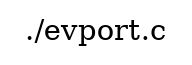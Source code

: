 digraph GRAPH_0 {

  // Generated by Graph::Easy 0.76 at Thu Jan 25 07:04:08 2024

  edge [ arrowhead=normal ];
  graph [ label="./evport.c", labelloc=top ];
  node [
    fillcolor=white,
    fontsize=11,
    shape=box,
    style=filled ];


}
